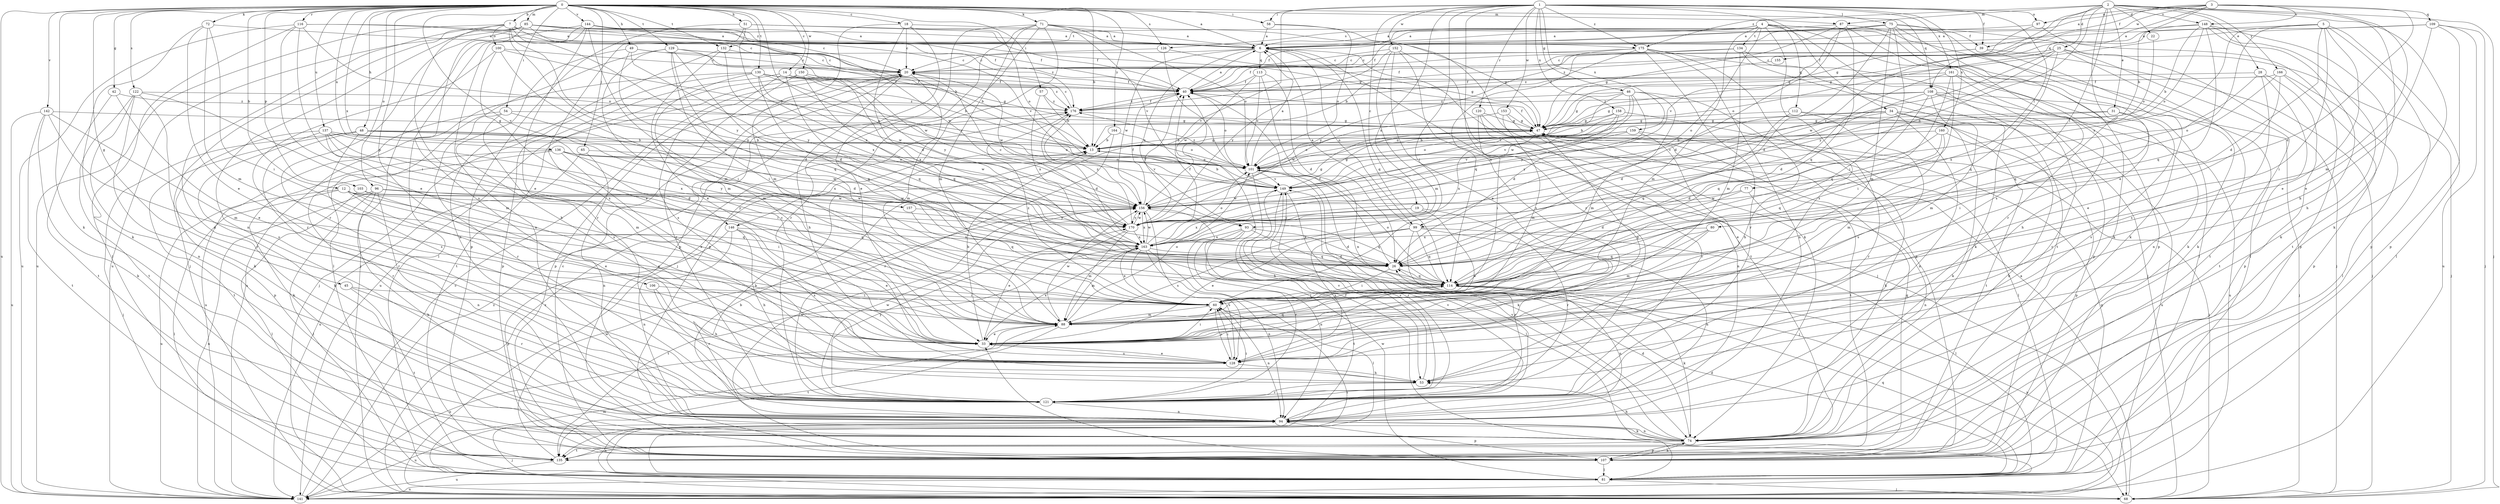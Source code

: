 strict digraph  {
0;
1;
2;
3;
4;
5;
6;
7;
12;
13;
14;
18;
19;
20;
22;
25;
26;
28;
31;
33;
34;
39;
40;
42;
45;
46;
47;
48;
49;
51;
53;
54;
57;
58;
60;
65;
68;
71;
72;
74;
75;
77;
80;
81;
85;
87;
88;
93;
94;
96;
97;
99;
100;
101;
103;
106;
107;
108;
109;
112;
113;
114;
116;
120;
121;
122;
126;
128;
129;
130;
132;
134;
135;
136;
137;
141;
142;
144;
146;
148;
149;
150;
152;
153;
155;
156;
157;
158;
159;
160;
161;
163;
164;
166;
170;
175;
176;
0 -> 6  [label=a];
0 -> 7  [label=b];
0 -> 12  [label=b];
0 -> 13  [label=b];
0 -> 14  [label=c];
0 -> 18  [label=c];
0 -> 42  [label=g];
0 -> 45  [label=g];
0 -> 48  [label=h];
0 -> 49  [label=h];
0 -> 51  [label=h];
0 -> 54  [label=i];
0 -> 57  [label=i];
0 -> 58  [label=i];
0 -> 65  [label=j];
0 -> 71  [label=k];
0 -> 72  [label=k];
0 -> 74  [label=k];
0 -> 85  [label=m];
0 -> 87  [label=m];
0 -> 93  [label=n];
0 -> 96  [label=o];
0 -> 103  [label=p];
0 -> 106  [label=p];
0 -> 108  [label=q];
0 -> 116  [label=r];
0 -> 122  [label=s];
0 -> 126  [label=s];
0 -> 129  [label=t];
0 -> 130  [label=t];
0 -> 132  [label=t];
0 -> 136  [label=u];
0 -> 137  [label=u];
0 -> 141  [label=u];
0 -> 142  [label=v];
0 -> 144  [label=v];
0 -> 146  [label=v];
0 -> 150  [label=w];
0 -> 157  [label=x];
0 -> 164  [label=y];
1 -> 19  [label=c];
1 -> 34  [label=f];
1 -> 39  [label=f];
1 -> 46  [label=g];
1 -> 58  [label=i];
1 -> 60  [label=i];
1 -> 75  [label=l];
1 -> 77  [label=l];
1 -> 97  [label=o];
1 -> 120  [label=r];
1 -> 121  [label=r];
1 -> 146  [label=v];
1 -> 152  [label=w];
1 -> 153  [label=w];
1 -> 158  [label=x];
1 -> 159  [label=x];
1 -> 160  [label=x];
1 -> 161  [label=x];
1 -> 163  [label=x];
1 -> 175  [label=z];
2 -> 22  [label=d];
2 -> 25  [label=d];
2 -> 28  [label=e];
2 -> 31  [label=e];
2 -> 33  [label=e];
2 -> 47  [label=g];
2 -> 53  [label=h];
2 -> 68  [label=j];
2 -> 74  [label=k];
2 -> 80  [label=l];
2 -> 87  [label=m];
2 -> 93  [label=n];
2 -> 148  [label=v];
2 -> 166  [label=y];
2 -> 170  [label=y];
2 -> 175  [label=z];
3 -> 6  [label=a];
3 -> 13  [label=b];
3 -> 26  [label=d];
3 -> 39  [label=f];
3 -> 88  [label=m];
3 -> 97  [label=o];
3 -> 108  [label=q];
3 -> 109  [label=q];
3 -> 148  [label=v];
3 -> 155  [label=w];
4 -> 6  [label=a];
4 -> 39  [label=f];
4 -> 40  [label=f];
4 -> 81  [label=l];
4 -> 88  [label=m];
4 -> 99  [label=o];
4 -> 107  [label=p];
4 -> 112  [label=q];
4 -> 126  [label=s];
4 -> 128  [label=s];
4 -> 132  [label=t];
4 -> 134  [label=t];
4 -> 135  [label=t];
5 -> 6  [label=a];
5 -> 26  [label=d];
5 -> 33  [label=e];
5 -> 60  [label=i];
5 -> 81  [label=l];
5 -> 99  [label=o];
5 -> 107  [label=p];
5 -> 170  [label=y];
6 -> 20  [label=c];
6 -> 68  [label=j];
6 -> 93  [label=n];
6 -> 99  [label=o];
6 -> 113  [label=q];
6 -> 114  [label=q];
6 -> 156  [label=w];
7 -> 6  [label=a];
7 -> 26  [label=d];
7 -> 33  [label=e];
7 -> 40  [label=f];
7 -> 94  [label=n];
7 -> 100  [label=o];
7 -> 141  [label=u];
7 -> 163  [label=x];
7 -> 170  [label=y];
7 -> 175  [label=z];
12 -> 33  [label=e];
12 -> 60  [label=i];
12 -> 81  [label=l];
12 -> 114  [label=q];
12 -> 141  [label=u];
12 -> 156  [label=w];
12 -> 170  [label=y];
13 -> 47  [label=g];
13 -> 101  [label=o];
14 -> 40  [label=f];
14 -> 107  [label=p];
14 -> 114  [label=q];
14 -> 128  [label=s];
14 -> 170  [label=y];
14 -> 176  [label=z];
18 -> 6  [label=a];
18 -> 20  [label=c];
18 -> 26  [label=d];
18 -> 88  [label=m];
18 -> 101  [label=o];
18 -> 107  [label=p];
19 -> 33  [label=e];
19 -> 121  [label=r];
19 -> 163  [label=x];
19 -> 170  [label=y];
20 -> 40  [label=f];
20 -> 53  [label=h];
20 -> 88  [label=m];
20 -> 107  [label=p];
20 -> 141  [label=u];
20 -> 156  [label=w];
22 -> 101  [label=o];
25 -> 20  [label=c];
25 -> 68  [label=j];
25 -> 74  [label=k];
25 -> 101  [label=o];
25 -> 114  [label=q];
25 -> 135  [label=t];
25 -> 156  [label=w];
25 -> 170  [label=y];
26 -> 40  [label=f];
26 -> 60  [label=i];
26 -> 114  [label=q];
28 -> 40  [label=f];
28 -> 107  [label=p];
28 -> 128  [label=s];
28 -> 135  [label=t];
28 -> 163  [label=x];
31 -> 13  [label=b];
31 -> 47  [label=g];
31 -> 60  [label=i];
31 -> 128  [label=s];
33 -> 13  [label=b];
33 -> 47  [label=g];
33 -> 60  [label=i];
33 -> 114  [label=q];
33 -> 128  [label=s];
33 -> 163  [label=x];
34 -> 47  [label=g];
34 -> 74  [label=k];
34 -> 94  [label=n];
34 -> 135  [label=t];
34 -> 141  [label=u];
34 -> 149  [label=v];
34 -> 170  [label=y];
39 -> 20  [label=c];
39 -> 40  [label=f];
39 -> 68  [label=j];
39 -> 74  [label=k];
40 -> 6  [label=a];
40 -> 101  [label=o];
40 -> 176  [label=z];
42 -> 33  [label=e];
42 -> 135  [label=t];
42 -> 176  [label=z];
45 -> 60  [label=i];
45 -> 121  [label=r];
45 -> 135  [label=t];
46 -> 26  [label=d];
46 -> 47  [label=g];
46 -> 53  [label=h];
46 -> 88  [label=m];
46 -> 149  [label=v];
46 -> 156  [label=w];
46 -> 170  [label=y];
46 -> 176  [label=z];
47 -> 13  [label=b];
47 -> 40  [label=f];
47 -> 68  [label=j];
47 -> 101  [label=o];
47 -> 135  [label=t];
47 -> 163  [label=x];
48 -> 13  [label=b];
48 -> 68  [label=j];
48 -> 101  [label=o];
48 -> 121  [label=r];
48 -> 128  [label=s];
48 -> 135  [label=t];
48 -> 156  [label=w];
48 -> 163  [label=x];
49 -> 20  [label=c];
49 -> 26  [label=d];
49 -> 40  [label=f];
49 -> 53  [label=h];
49 -> 170  [label=y];
51 -> 6  [label=a];
51 -> 40  [label=f];
51 -> 107  [label=p];
51 -> 128  [label=s];
51 -> 163  [label=x];
53 -> 121  [label=r];
53 -> 149  [label=v];
54 -> 26  [label=d];
54 -> 47  [label=g];
54 -> 121  [label=r];
54 -> 128  [label=s];
54 -> 141  [label=u];
57 -> 13  [label=b];
57 -> 163  [label=x];
57 -> 176  [label=z];
58 -> 6  [label=a];
58 -> 74  [label=k];
58 -> 101  [label=o];
60 -> 88  [label=m];
60 -> 94  [label=n];
60 -> 128  [label=s];
60 -> 163  [label=x];
60 -> 176  [label=z];
65 -> 94  [label=n];
65 -> 101  [label=o];
65 -> 141  [label=u];
68 -> 6  [label=a];
68 -> 88  [label=m];
68 -> 176  [label=z];
71 -> 6  [label=a];
71 -> 33  [label=e];
71 -> 47  [label=g];
71 -> 68  [label=j];
71 -> 88  [label=m];
71 -> 101  [label=o];
71 -> 107  [label=p];
71 -> 121  [label=r];
71 -> 149  [label=v];
72 -> 6  [label=a];
72 -> 33  [label=e];
72 -> 60  [label=i];
72 -> 74  [label=k];
72 -> 88  [label=m];
74 -> 26  [label=d];
74 -> 53  [label=h];
74 -> 94  [label=n];
74 -> 107  [label=p];
74 -> 135  [label=t];
74 -> 149  [label=v];
75 -> 6  [label=a];
75 -> 26  [label=d];
75 -> 40  [label=f];
75 -> 60  [label=i];
75 -> 68  [label=j];
75 -> 74  [label=k];
75 -> 88  [label=m];
75 -> 121  [label=r];
75 -> 128  [label=s];
75 -> 149  [label=v];
77 -> 26  [label=d];
77 -> 94  [label=n];
77 -> 156  [label=w];
80 -> 60  [label=i];
80 -> 88  [label=m];
80 -> 114  [label=q];
80 -> 163  [label=x];
81 -> 26  [label=d];
81 -> 47  [label=g];
81 -> 60  [label=i];
81 -> 68  [label=j];
81 -> 94  [label=n];
81 -> 114  [label=q];
81 -> 141  [label=u];
81 -> 156  [label=w];
85 -> 6  [label=a];
85 -> 13  [label=b];
85 -> 20  [label=c];
85 -> 40  [label=f];
85 -> 68  [label=j];
85 -> 94  [label=n];
85 -> 121  [label=r];
85 -> 128  [label=s];
85 -> 141  [label=u];
85 -> 176  [label=z];
87 -> 6  [label=a];
87 -> 26  [label=d];
87 -> 47  [label=g];
87 -> 74  [label=k];
87 -> 81  [label=l];
87 -> 114  [label=q];
88 -> 33  [label=e];
88 -> 101  [label=o];
88 -> 135  [label=t];
88 -> 141  [label=u];
88 -> 156  [label=w];
93 -> 26  [label=d];
93 -> 94  [label=n];
93 -> 114  [label=q];
93 -> 121  [label=r];
93 -> 135  [label=t];
93 -> 163  [label=x];
94 -> 13  [label=b];
94 -> 68  [label=j];
94 -> 74  [label=k];
94 -> 107  [label=p];
94 -> 141  [label=u];
94 -> 149  [label=v];
94 -> 156  [label=w];
96 -> 74  [label=k];
96 -> 81  [label=l];
96 -> 94  [label=n];
96 -> 114  [label=q];
96 -> 141  [label=u];
96 -> 156  [label=w];
97 -> 6  [label=a];
97 -> 107  [label=p];
97 -> 176  [label=z];
99 -> 6  [label=a];
99 -> 33  [label=e];
99 -> 81  [label=l];
99 -> 94  [label=n];
99 -> 114  [label=q];
99 -> 121  [label=r];
99 -> 128  [label=s];
99 -> 163  [label=x];
100 -> 13  [label=b];
100 -> 20  [label=c];
100 -> 33  [label=e];
100 -> 60  [label=i];
100 -> 121  [label=r];
101 -> 6  [label=a];
101 -> 53  [label=h];
101 -> 68  [label=j];
101 -> 74  [label=k];
101 -> 149  [label=v];
101 -> 176  [label=z];
103 -> 33  [label=e];
103 -> 81  [label=l];
103 -> 156  [label=w];
106 -> 53  [label=h];
106 -> 60  [label=i];
106 -> 121  [label=r];
107 -> 13  [label=b];
107 -> 20  [label=c];
107 -> 33  [label=e];
107 -> 74  [label=k];
107 -> 81  [label=l];
108 -> 26  [label=d];
108 -> 47  [label=g];
108 -> 68  [label=j];
108 -> 88  [label=m];
108 -> 114  [label=q];
108 -> 121  [label=r];
108 -> 141  [label=u];
108 -> 176  [label=z];
109 -> 6  [label=a];
109 -> 33  [label=e];
109 -> 47  [label=g];
109 -> 68  [label=j];
109 -> 107  [label=p];
109 -> 141  [label=u];
112 -> 47  [label=g];
112 -> 74  [label=k];
112 -> 114  [label=q];
112 -> 128  [label=s];
113 -> 26  [label=d];
113 -> 40  [label=f];
113 -> 94  [label=n];
113 -> 101  [label=o];
113 -> 156  [label=w];
114 -> 60  [label=i];
114 -> 74  [label=k];
114 -> 94  [label=n];
114 -> 101  [label=o];
114 -> 141  [label=u];
116 -> 6  [label=a];
116 -> 20  [label=c];
116 -> 33  [label=e];
116 -> 60  [label=i];
116 -> 81  [label=l];
116 -> 101  [label=o];
116 -> 141  [label=u];
120 -> 47  [label=g];
120 -> 60  [label=i];
120 -> 94  [label=n];
120 -> 121  [label=r];
121 -> 60  [label=i];
121 -> 94  [label=n];
121 -> 149  [label=v];
121 -> 156  [label=w];
121 -> 170  [label=y];
122 -> 74  [label=k];
122 -> 88  [label=m];
122 -> 94  [label=n];
122 -> 121  [label=r];
122 -> 135  [label=t];
122 -> 176  [label=z];
126 -> 20  [label=c];
126 -> 47  [label=g];
126 -> 149  [label=v];
128 -> 20  [label=c];
128 -> 33  [label=e];
128 -> 53  [label=h];
128 -> 60  [label=i];
129 -> 13  [label=b];
129 -> 20  [label=c];
129 -> 26  [label=d];
129 -> 60  [label=i];
129 -> 81  [label=l];
129 -> 88  [label=m];
129 -> 114  [label=q];
129 -> 156  [label=w];
130 -> 13  [label=b];
130 -> 40  [label=f];
130 -> 47  [label=g];
130 -> 68  [label=j];
130 -> 88  [label=m];
130 -> 114  [label=q];
130 -> 141  [label=u];
130 -> 149  [label=v];
130 -> 156  [label=w];
132 -> 20  [label=c];
132 -> 33  [label=e];
132 -> 94  [label=n];
132 -> 163  [label=x];
134 -> 13  [label=b];
134 -> 20  [label=c];
134 -> 40  [label=f];
134 -> 74  [label=k];
134 -> 88  [label=m];
134 -> 107  [label=p];
135 -> 47  [label=g];
135 -> 141  [label=u];
135 -> 156  [label=w];
136 -> 33  [label=e];
136 -> 74  [label=k];
136 -> 101  [label=o];
136 -> 121  [label=r];
136 -> 149  [label=v];
136 -> 156  [label=w];
136 -> 170  [label=y];
137 -> 13  [label=b];
137 -> 26  [label=d];
137 -> 60  [label=i];
137 -> 74  [label=k];
137 -> 88  [label=m];
137 -> 107  [label=p];
137 -> 163  [label=x];
141 -> 20  [label=c];
141 -> 40  [label=f];
141 -> 176  [label=z];
142 -> 47  [label=g];
142 -> 74  [label=k];
142 -> 88  [label=m];
142 -> 128  [label=s];
142 -> 135  [label=t];
142 -> 141  [label=u];
144 -> 6  [label=a];
144 -> 47  [label=g];
144 -> 68  [label=j];
144 -> 81  [label=l];
144 -> 88  [label=m];
144 -> 94  [label=n];
144 -> 121  [label=r];
144 -> 149  [label=v];
144 -> 156  [label=w];
146 -> 33  [label=e];
146 -> 53  [label=h];
146 -> 94  [label=n];
146 -> 107  [label=p];
146 -> 128  [label=s];
146 -> 163  [label=x];
148 -> 6  [label=a];
148 -> 13  [label=b];
148 -> 47  [label=g];
148 -> 53  [label=h];
148 -> 74  [label=k];
148 -> 101  [label=o];
148 -> 114  [label=q];
148 -> 135  [label=t];
149 -> 13  [label=b];
149 -> 47  [label=g];
149 -> 81  [label=l];
149 -> 121  [label=r];
149 -> 156  [label=w];
150 -> 40  [label=f];
150 -> 114  [label=q];
150 -> 121  [label=r];
150 -> 135  [label=t];
150 -> 163  [label=x];
152 -> 20  [label=c];
152 -> 33  [label=e];
152 -> 88  [label=m];
152 -> 128  [label=s];
152 -> 135  [label=t];
152 -> 170  [label=y];
153 -> 47  [label=g];
153 -> 81  [label=l];
153 -> 88  [label=m];
153 -> 156  [label=w];
155 -> 176  [label=z];
156 -> 40  [label=f];
156 -> 47  [label=g];
156 -> 114  [label=q];
156 -> 128  [label=s];
156 -> 163  [label=x];
156 -> 170  [label=y];
157 -> 114  [label=q];
157 -> 170  [label=y];
158 -> 47  [label=g];
158 -> 101  [label=o];
158 -> 121  [label=r];
158 -> 149  [label=v];
158 -> 156  [label=w];
159 -> 13  [label=b];
159 -> 33  [label=e];
159 -> 74  [label=k];
159 -> 101  [label=o];
159 -> 149  [label=v];
160 -> 13  [label=b];
160 -> 26  [label=d];
160 -> 88  [label=m];
160 -> 107  [label=p];
160 -> 114  [label=q];
161 -> 26  [label=d];
161 -> 40  [label=f];
161 -> 53  [label=h];
161 -> 60  [label=i];
161 -> 94  [label=n];
161 -> 114  [label=q];
163 -> 26  [label=d];
163 -> 40  [label=f];
163 -> 81  [label=l];
163 -> 88  [label=m];
163 -> 94  [label=n];
163 -> 101  [label=o];
163 -> 128  [label=s];
163 -> 135  [label=t];
163 -> 156  [label=w];
164 -> 13  [label=b];
164 -> 101  [label=o];
164 -> 121  [label=r];
166 -> 33  [label=e];
166 -> 40  [label=f];
166 -> 81  [label=l];
166 -> 107  [label=p];
166 -> 114  [label=q];
170 -> 20  [label=c];
170 -> 33  [label=e];
170 -> 40  [label=f];
170 -> 88  [label=m];
170 -> 156  [label=w];
170 -> 163  [label=x];
170 -> 176  [label=z];
175 -> 20  [label=c];
175 -> 68  [label=j];
175 -> 94  [label=n];
175 -> 107  [label=p];
175 -> 114  [label=q];
175 -> 121  [label=r];
175 -> 170  [label=y];
176 -> 20  [label=c];
176 -> 26  [label=d];
176 -> 40  [label=f];
176 -> 47  [label=g];
}
